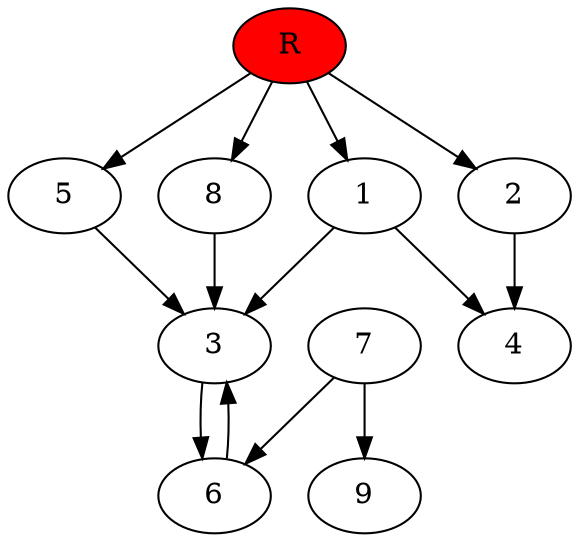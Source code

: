 digraph prb37118 {
	1
	2
	3
	4
	5
	6
	7
	8
	R [fillcolor="#ff0000" style=filled]
	1 -> 3
	1 -> 4
	2 -> 4
	3 -> 6
	5 -> 3
	6 -> 3
	7 -> 6
	7 -> 9
	8 -> 3
	R -> 1
	R -> 2
	R -> 5
	R -> 8
}
